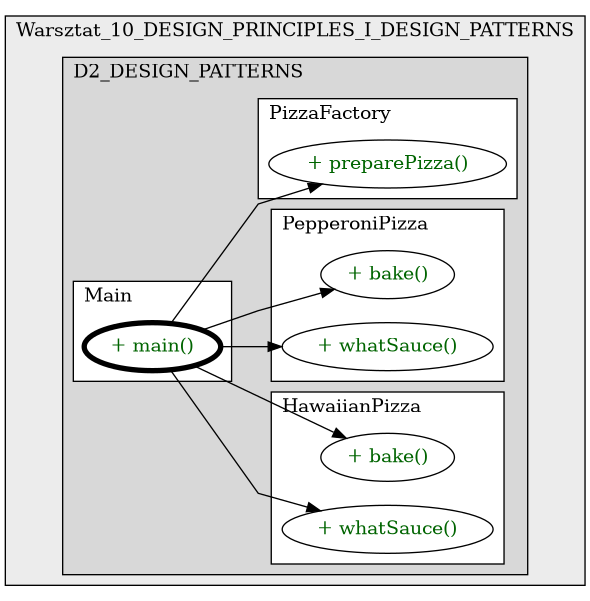 @startuml

/' diagram meta data start
config=CallConfiguration;
{
  "rootMethod": "WARSZTATY.Warsztat_10_DESIGN_PRINCIPLES_I_DESIGN_PATTERNS.D2_DESIGN_PATTERNS.P12_FACTORY.Main#main(String[])",
  "projectClassification": {
    "searchMode": "OpenProject", // OpenProject, AllProjects
    "includedProjects": "",
    "pathEndKeywords": "*.impl",
    "isClientPath": "",
    "isClientName": "",
    "isTestPath": "",
    "isTestName": "",
    "isMappingPath": "",
    "isMappingName": "",
    "isDataAccessPath": "",
    "isDataAccessName": "",
    "isDataStructurePath": "",
    "isDataStructureName": "",
    "isInterfaceStructuresPath": "",
    "isInterfaceStructuresName": "",
    "isEntryPointPath": "",
    "isEntryPointName": "",
    "treatFinalFieldsAsMandatory": false
  },
  "graphRestriction": {
    "classPackageExcludeFilter": "",
    "classPackageIncludeFilter": "",
    "classNameExcludeFilter": "",
    "classNameIncludeFilter": "",
    "methodNameExcludeFilter": "",
    "methodNameIncludeFilter": "",
    "removeByInheritance": "", // inheritance/annotation based filtering is done in a second step
    "removeByAnnotation": "",
    "removeByClassPackage": "", // cleanup the graph after inheritance/annotation based filtering is done
    "removeByClassName": "",
    "cutMappings": false,
    "cutEnum": true,
    "cutTests": true,
    "cutClient": true,
    "cutDataAccess": true,
    "cutInterfaceStructures": true,
    "cutDataStructures": true,
    "cutGetterAndSetter": true,
    "cutConstructors": true
  },
  "graphTraversal": {
    "forwardDepth": 3,
    "backwardDepth": 3,
    "classPackageExcludeFilter": "",
    "classPackageIncludeFilter": "",
    "classNameExcludeFilter": "",
    "classNameIncludeFilter": "",
    "methodNameExcludeFilter": "",
    "methodNameIncludeFilter": "",
    "hideMappings": false,
    "hideDataStructures": false,
    "hidePrivateMethods": true,
    "hideInterfaceCalls": true, // indirection: implementation -> interface (is hidden) -> implementation
    "onlyShowApplicationEntryPoints": false, // root node is included
    "useMethodCallsForStructureDiagram": "ForwardOnly" // ForwardOnly, BothDirections, No
  },
  "details": {
    "aggregation": "GroupByClass", // ByClass, GroupByClass, None
    "showMethodParametersTypes": false,
    "showMethodParametersNames": false,
    "showMethodReturnType": false,
    "showPackageLevels": 2,
    "showCallOrder": false,
    "edgeMode": "MethodsOnly", // TypesOnly, MethodsOnly, TypesAndMethods, MethodsAndDirectTypeUsage
    "showDetailedClassStructure": false
  },
  "rootClass": "WARSZTATY.Warsztat_10_DESIGN_PRINCIPLES_I_DESIGN_PATTERNS.D2_DESIGN_PATTERNS.P12_FACTORY.Main",
  "extensionCallbackMethod": "" // qualified.class.name#methodName - signature: public static String method(String)
}
diagram meta data end '/



digraph g {
    rankdir="LR"
    splines=polyline
    

'nodes 
subgraph cluster_1531149646 { 
   	label=Warsztat_10_DESIGN_PRINCIPLES_I_DESIGN_PATTERNS
	labeljust=l
	fillcolor="#ececec"
	style=filled
   
   subgraph cluster_1747611885 { 
   	label=D2_DESIGN_PATTERNS
	labeljust=l
	fillcolor="#d8d8d8"
	style=filled
   
   subgraph cluster_1364134392 { 
   	label=HawaiianPizza
	labeljust=l
	fillcolor=white
	style=filled
   
   HawaiianPizza580104942XXXbake0[
	label="+ bake()"
	style=filled
	fillcolor=white
	tooltip="HawaiianPizza

null"
	fontcolor=darkgreen
];

HawaiianPizza580104942XXXwhatSauce0[
	label="+ whatSauce()"
	style=filled
	fillcolor=white
	tooltip="HawaiianPizza

null"
	fontcolor=darkgreen
];
} 

subgraph cluster_1642810240 { 
   	label=PepperoniPizza
	labeljust=l
	fillcolor=white
	style=filled
   
   PepperoniPizza580104942XXXbake0[
	label="+ bake()"
	style=filled
	fillcolor=white
	tooltip="PepperoniPizza

null"
	fontcolor=darkgreen
];

PepperoniPizza580104942XXXwhatSauce0[
	label="+ whatSauce()"
	style=filled
	fillcolor=white
	tooltip="PepperoniPizza

null"
	fontcolor=darkgreen
];
} 

subgraph cluster_39992702 { 
   	label=PizzaFactory
	labeljust=l
	fillcolor=white
	style=filled
   
   PizzaFactory580104942XXXpreparePizza1808118735[
	label="+ preparePizza()"
	style=filled
	fillcolor=white
	tooltip="PizzaFactory

null"
	fontcolor=darkgreen
];
} 

subgraph cluster_658922279 { 
   	label=Main
	labeljust=l
	fillcolor=white
	style=filled
   
   Main580104942XXXmain1859653459[
	label="+ main()"
	style=filled
	fillcolor=white
	tooltip="Main

null"
	penwidth=4
	fontcolor=darkgreen
];
} 
} 
} 

'edges    
Main580104942XXXmain1859653459 -> HawaiianPizza580104942XXXbake0;
Main580104942XXXmain1859653459 -> HawaiianPizza580104942XXXwhatSauce0;
Main580104942XXXmain1859653459 -> PepperoniPizza580104942XXXbake0;
Main580104942XXXmain1859653459 -> PepperoniPizza580104942XXXwhatSauce0;
Main580104942XXXmain1859653459 -> PizzaFactory580104942XXXpreparePizza1808118735;
    
}
@enduml